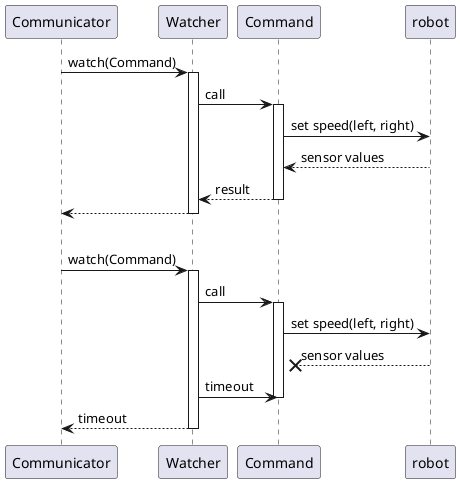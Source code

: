 @startuml
Communicator -> Watcher: watch(Command)
activate Watcher
Watcher -> Command: call
activate Command
Command -> robot: set speed(left, right)
robot --> Command: sensor values
Command --> Watcher: result
deactivate Command
Watcher --> Communicator
deactivate Watcher
|||
Communicator -> Watcher: watch(Command)
activate Watcher
Watcher -> Command: call
activate Command
Command -> robot: set speed(left, right)
robot --x Command: sensor values
Watcher -> Command: timeout
deactivate Command
Watcher --> Communicator: timeout
deactivate Watcher

@enduml